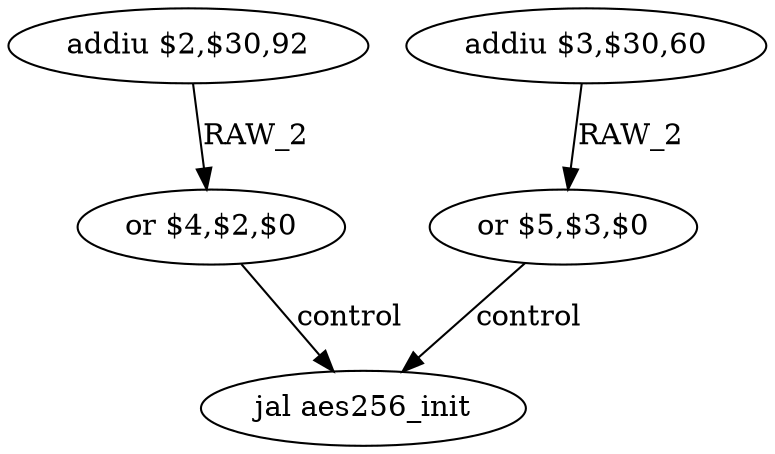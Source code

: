digraph G1 {
node [shape = ellipse];
i0 [label = "addiu $2,$30,92"] ;
i0 ->  i2 [label= "RAW_2"];
i2 [label = "or $4,$2,$0"] ;
i2 ->  i4 [label= "control"];
i4 [label = "jal aes256_init"] ;
i1 [label = "addiu $3,$30,60"] ;
i1 ->  i3 [label= "RAW_2"];
i3 [label = "or $5,$3,$0"] ;
i3 ->  i4 [label= "control"];
}
